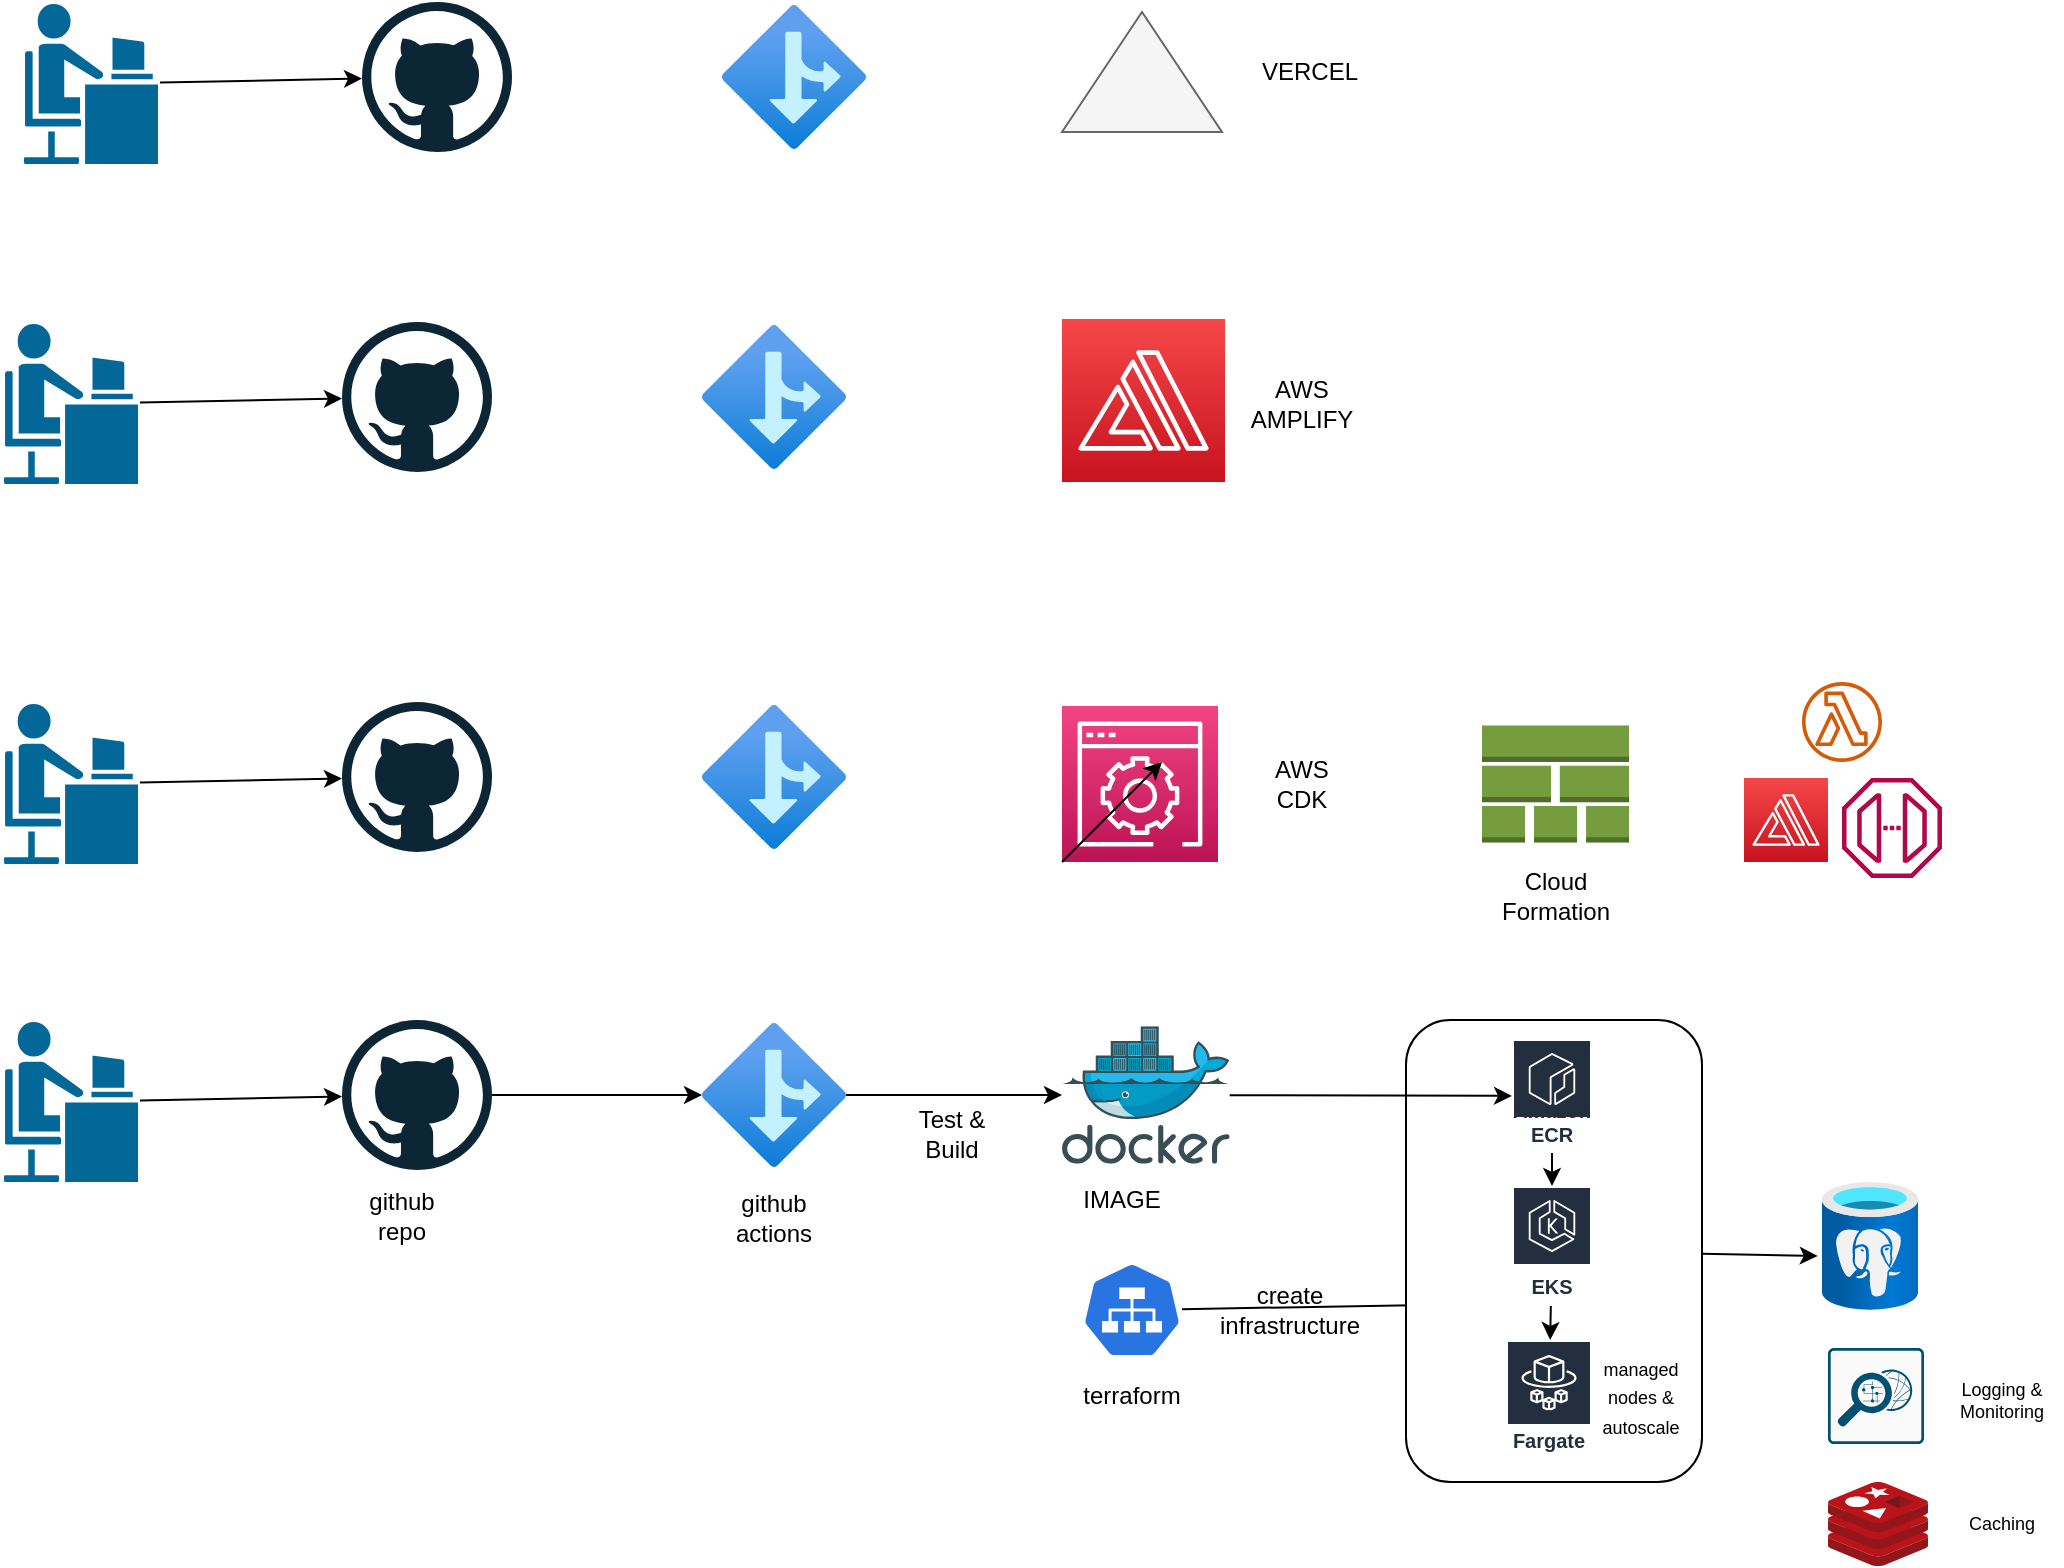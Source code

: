 <mxfile>
    <diagram id="kRhzsgxghHPUorznYXct" name="Page-1">
        <mxGraphModel dx="901" dy="583" grid="1" gridSize="10" guides="1" tooltips="1" connect="1" arrows="1" fold="1" page="1" pageScale="1" pageWidth="1169" pageHeight="1654" math="0" shadow="0">
            <root>
                <mxCell id="0"/>
                <mxCell id="1" parent="0"/>
                <mxCell id="10" value="" style="group" vertex="1" connectable="0" parent="1">
                    <mxGeometry x="80" y="639" width="613.85" height="105" as="geometry"/>
                </mxCell>
                <mxCell id="2" value="" style="shape=mxgraph.cisco.people.androgenous_person;html=1;pointerEvents=1;dashed=0;fillColor=#036897;strokeColor=#ffffff;strokeWidth=2;verticalLabelPosition=bottom;verticalAlign=top;align=center;outlineConnect=0;" vertex="1" parent="10">
                    <mxGeometry width="69" height="82" as="geometry"/>
                </mxCell>
                <mxCell id="43" value="" style="edgeStyle=none;html=1;" edge="1" parent="10" source="5" target="8">
                    <mxGeometry relative="1" as="geometry"/>
                </mxCell>
                <mxCell id="5" value="" style="dashed=0;outlineConnect=0;html=1;align=center;labelPosition=center;verticalLabelPosition=bottom;verticalAlign=top;shape=mxgraph.weblogos.github" vertex="1" parent="10">
                    <mxGeometry x="170" width="75" height="75" as="geometry"/>
                </mxCell>
                <mxCell id="7" value="" style="edgeStyle=none;html=1;" edge="1" parent="10" source="2" target="5">
                    <mxGeometry relative="1" as="geometry">
                        <mxPoint x="63.5" y="37.5" as="targetPoint"/>
                    </mxGeometry>
                </mxCell>
                <mxCell id="44" value="" style="edgeStyle=none;html=1;" edge="1" parent="10" source="8" target="9">
                    <mxGeometry relative="1" as="geometry"/>
                </mxCell>
                <mxCell id="8" value="" style="aspect=fixed;html=1;points=[];align=center;image;fontSize=12;image=img/lib/azure2/general/Branch.svg;" vertex="1" parent="10">
                    <mxGeometry x="350" y="1.5" width="72" height="72" as="geometry"/>
                </mxCell>
                <mxCell id="9" value="" style="sketch=0;aspect=fixed;html=1;points=[];align=center;image;fontSize=12;image=img/lib/mscae/Docker.svg;" vertex="1" parent="10">
                    <mxGeometry x="530" y="3.12" width="83.85" height="68.75" as="geometry"/>
                </mxCell>
                <mxCell id="48" value="Test &amp;amp; Build" style="text;html=1;strokeColor=none;fillColor=none;align=center;verticalAlign=middle;whiteSpace=wrap;rounded=0;" vertex="1" parent="10">
                    <mxGeometry x="445" y="41.87" width="60" height="30" as="geometry"/>
                </mxCell>
                <mxCell id="50" value="IMAGE" style="text;html=1;strokeColor=none;fillColor=none;align=center;verticalAlign=middle;whiteSpace=wrap;rounded=0;" vertex="1" parent="10">
                    <mxGeometry x="530" y="75" width="60" height="30" as="geometry"/>
                </mxCell>
                <mxCell id="11" value="" style="group;movable=1;resizable=1;rotatable=1;deletable=1;editable=1;connectable=1;" vertex="1" connectable="0" parent="1">
                    <mxGeometry x="80" y="290" width="680" height="82" as="geometry"/>
                </mxCell>
                <mxCell id="12" value="" style="shape=mxgraph.cisco.people.androgenous_person;html=1;pointerEvents=1;dashed=0;fillColor=#036897;strokeColor=#ffffff;strokeWidth=2;verticalLabelPosition=bottom;verticalAlign=top;align=center;outlineConnect=0;movable=1;resizable=1;rotatable=1;deletable=1;editable=1;connectable=1;" vertex="1" parent="11">
                    <mxGeometry width="69" height="82" as="geometry"/>
                </mxCell>
                <mxCell id="13" value="" style="dashed=0;outlineConnect=0;html=1;align=center;labelPosition=center;verticalLabelPosition=bottom;verticalAlign=top;shape=mxgraph.weblogos.github;movable=1;resizable=1;rotatable=1;deletable=1;editable=1;connectable=1;" vertex="1" parent="11">
                    <mxGeometry x="170" width="75" height="75" as="geometry"/>
                </mxCell>
                <mxCell id="14" value="" style="edgeStyle=none;html=1;movable=1;resizable=1;rotatable=1;deletable=1;editable=1;connectable=1;" edge="1" parent="11" source="12" target="13">
                    <mxGeometry relative="1" as="geometry">
                        <mxPoint x="63.5" y="37.5" as="targetPoint"/>
                    </mxGeometry>
                </mxCell>
                <mxCell id="15" value="" style="aspect=fixed;html=1;points=[];align=center;image;fontSize=12;image=img/lib/azure2/general/Branch.svg;movable=1;resizable=1;rotatable=1;deletable=1;editable=1;connectable=1;" vertex="1" parent="11">
                    <mxGeometry x="350" y="1.5" width="72" height="72" as="geometry"/>
                </mxCell>
                <mxCell id="26" value="" style="sketch=0;points=[[0,0,0],[0.25,0,0],[0.5,0,0],[0.75,0,0],[1,0,0],[0,1,0],[0.25,1,0],[0.5,1,0],[0.75,1,0],[1,1,0],[0,0.25,0],[0,0.5,0],[0,0.75,0],[1,0.25,0],[1,0.5,0],[1,0.75,0]];outlineConnect=0;fontColor=#232F3E;gradientColor=#F54749;gradientDirection=north;fillColor=#C7131F;strokeColor=#ffffff;dashed=0;verticalLabelPosition=bottom;verticalAlign=top;align=center;html=1;fontSize=12;fontStyle=0;aspect=fixed;shape=mxgraph.aws4.resourceIcon;resIcon=mxgraph.aws4.amplify;" vertex="1" parent="11">
                    <mxGeometry x="530" y="-1.5" width="81.5" height="81.5" as="geometry"/>
                </mxCell>
                <mxCell id="27" value="AWS&lt;br&gt;AMPLIFY" style="text;html=1;strokeColor=none;fillColor=none;align=center;verticalAlign=middle;whiteSpace=wrap;rounded=0;" vertex="1" parent="11">
                    <mxGeometry x="620" y="26" width="60" height="30" as="geometry"/>
                </mxCell>
                <mxCell id="19" value="" style="group;movable=1;resizable=1;rotatable=1;deletable=1;editable=1;connectable=1;" vertex="1" connectable="0" parent="1">
                    <mxGeometry x="90" y="130" width="674" height="82" as="geometry"/>
                </mxCell>
                <mxCell id="20" value="" style="shape=mxgraph.cisco.people.androgenous_person;html=1;pointerEvents=1;dashed=0;fillColor=#036897;strokeColor=#ffffff;strokeWidth=2;verticalLabelPosition=bottom;verticalAlign=top;align=center;outlineConnect=0;movable=1;resizable=1;rotatable=1;deletable=1;editable=1;connectable=1;" vertex="1" parent="19">
                    <mxGeometry width="69" height="82" as="geometry"/>
                </mxCell>
                <mxCell id="21" value="" style="dashed=0;outlineConnect=0;html=1;align=center;labelPosition=center;verticalLabelPosition=bottom;verticalAlign=top;shape=mxgraph.weblogos.github;movable=1;resizable=1;rotatable=1;deletable=1;editable=1;connectable=1;" vertex="1" parent="19">
                    <mxGeometry x="170" width="75" height="75" as="geometry"/>
                </mxCell>
                <mxCell id="22" value="" style="edgeStyle=none;html=1;movable=1;resizable=1;rotatable=1;deletable=1;editable=1;connectable=1;" edge="1" parent="19" source="20" target="21">
                    <mxGeometry relative="1" as="geometry">
                        <mxPoint x="63.5" y="37.5" as="targetPoint"/>
                    </mxGeometry>
                </mxCell>
                <mxCell id="23" value="" style="aspect=fixed;html=1;points=[];align=center;image;fontSize=12;image=img/lib/azure2/general/Branch.svg;movable=1;resizable=1;rotatable=1;deletable=1;editable=1;connectable=1;" vertex="1" parent="19">
                    <mxGeometry x="350" y="1.5" width="72" height="72" as="geometry"/>
                </mxCell>
                <mxCell id="24" value="" style="triangle;whiteSpace=wrap;html=1;rotation=-90;fillColor=#f5f5f5;fontColor=#333333;strokeColor=#666666;" vertex="1" parent="19">
                    <mxGeometry x="530" y="-5" width="60" height="80" as="geometry"/>
                </mxCell>
                <mxCell id="25" value="VERCEL" style="text;html=1;strokeColor=none;fillColor=none;align=center;verticalAlign=middle;whiteSpace=wrap;rounded=0;" vertex="1" parent="19">
                    <mxGeometry x="614" y="20" width="60" height="30" as="geometry"/>
                </mxCell>
                <mxCell id="28" value="" style="group;movable=1;resizable=1;rotatable=1;deletable=1;editable=1;connectable=1;" vertex="1" connectable="0" parent="1">
                    <mxGeometry x="80" y="480" width="680" height="82" as="geometry"/>
                </mxCell>
                <mxCell id="29" value="" style="shape=mxgraph.cisco.people.androgenous_person;html=1;pointerEvents=1;dashed=0;fillColor=#036897;strokeColor=#ffffff;strokeWidth=2;verticalLabelPosition=bottom;verticalAlign=top;align=center;outlineConnect=0;movable=1;resizable=1;rotatable=1;deletable=1;editable=1;connectable=1;" vertex="1" parent="28">
                    <mxGeometry width="69" height="82" as="geometry"/>
                </mxCell>
                <mxCell id="30" value="" style="dashed=0;outlineConnect=0;html=1;align=center;labelPosition=center;verticalLabelPosition=bottom;verticalAlign=top;shape=mxgraph.weblogos.github;movable=1;resizable=1;rotatable=1;deletable=1;editable=1;connectable=1;" vertex="1" parent="28">
                    <mxGeometry x="170" width="75" height="75" as="geometry"/>
                </mxCell>
                <mxCell id="31" value="" style="edgeStyle=none;html=1;movable=1;resizable=1;rotatable=1;deletable=1;editable=1;connectable=1;" edge="1" parent="28" source="29" target="30">
                    <mxGeometry relative="1" as="geometry">
                        <mxPoint x="63.5" y="37.5" as="targetPoint"/>
                    </mxGeometry>
                </mxCell>
                <mxCell id="32" value="" style="aspect=fixed;html=1;points=[];align=center;image;fontSize=12;image=img/lib/azure2/general/Branch.svg;movable=1;resizable=1;rotatable=1;deletable=1;editable=1;connectable=1;" vertex="1" parent="28">
                    <mxGeometry x="350" y="1.5" width="72" height="72" as="geometry"/>
                </mxCell>
                <mxCell id="34" value="AWS&lt;br&gt;CDK" style="text;html=1;strokeColor=none;fillColor=none;align=center;verticalAlign=middle;whiteSpace=wrap;rounded=0;" vertex="1" parent="28">
                    <mxGeometry x="620" y="26" width="60" height="30" as="geometry"/>
                </mxCell>
                <mxCell id="35" value="" style="sketch=0;points=[[0,0,0],[0.25,0,0],[0.5,0,0],[0.75,0,0],[1,0,0],[0,1,0],[0.25,1,0],[0.5,1,0],[0.75,1,0],[1,1,0],[0,0.25,0],[0,0.5,0],[0,0.75,0],[1,0.25,0],[1,0.5,0],[1,0.75,0]];points=[[0,0,0],[0.25,0,0],[0.5,0,0],[0.75,0,0],[1,0,0],[0,1,0],[0.25,1,0],[0.5,1,0],[0.75,1,0],[1,1,0],[0,0.25,0],[0,0.5,0],[0,0.75,0],[1,0.25,0],[1,0.5,0],[1,0.75,0]];outlineConnect=0;fontColor=#232F3E;gradientColor=#F34482;gradientDirection=north;fillColor=#BC1356;strokeColor=#ffffff;dashed=0;verticalLabelPosition=bottom;verticalAlign=top;align=center;html=1;fontSize=12;fontStyle=0;aspect=fixed;shape=mxgraph.aws4.resourceIcon;resIcon=mxgraph.aws4.management_console;" vertex="1" parent="28">
                    <mxGeometry x="530" y="2" width="78" height="78" as="geometry"/>
                </mxCell>
                <mxCell id="36" value="" style="outlineConnect=0;dashed=0;verticalLabelPosition=bottom;verticalAlign=top;align=center;html=1;shape=mxgraph.aws3.stack_aws_cloudformation;fillColor=#759C3E;gradientColor=none;" vertex="1" parent="1">
                    <mxGeometry x="820" y="491.75" width="73.5" height="58.5" as="geometry"/>
                </mxCell>
                <mxCell id="38" value="Cloud&lt;br&gt;Formation" style="text;html=1;strokeColor=none;fillColor=none;align=center;verticalAlign=middle;whiteSpace=wrap;rounded=0;" vertex="1" parent="1">
                    <mxGeometry x="827" y="562" width="60" height="30" as="geometry"/>
                </mxCell>
                <mxCell id="39" value="" style="sketch=0;outlineConnect=0;fontColor=#232F3E;gradientColor=none;fillColor=#D45B07;strokeColor=none;dashed=0;verticalLabelPosition=bottom;verticalAlign=top;align=center;html=1;fontSize=12;fontStyle=0;aspect=fixed;pointerEvents=1;shape=mxgraph.aws4.lambda_function;" vertex="1" parent="1">
                    <mxGeometry x="980" y="470" width="40" height="40" as="geometry"/>
                </mxCell>
                <mxCell id="40" value="" style="sketch=0;points=[[0,0,0],[0.25,0,0],[0.5,0,0],[0.75,0,0],[1,0,0],[0,1,0],[0.25,1,0],[0.5,1,0],[0.75,1,0],[1,1,0],[0,0.25,0],[0,0.5,0],[0,0.75,0],[1,0.25,0],[1,0.5,0],[1,0.75,0]];outlineConnect=0;fontColor=#232F3E;gradientColor=#F54749;gradientDirection=north;fillColor=#C7131F;strokeColor=#ffffff;dashed=0;verticalLabelPosition=bottom;verticalAlign=top;align=center;html=1;fontSize=12;fontStyle=0;aspect=fixed;shape=mxgraph.aws4.resourceIcon;resIcon=mxgraph.aws4.amplify;" vertex="1" parent="1">
                    <mxGeometry x="951" y="518" width="42" height="42" as="geometry"/>
                </mxCell>
                <mxCell id="41" value="" style="sketch=0;outlineConnect=0;fontColor=#232F3E;gradientColor=none;fillColor=#B0084D;strokeColor=none;dashed=0;verticalLabelPosition=bottom;verticalAlign=top;align=center;html=1;fontSize=12;fontStyle=0;aspect=fixed;pointerEvents=1;shape=mxgraph.aws4.endpoint;" vertex="1" parent="1">
                    <mxGeometry x="1000" y="518" width="50" height="50" as="geometry"/>
                </mxCell>
                <mxCell id="42" value="" style="endArrow=classic;html=1;" edge="1" parent="1">
                    <mxGeometry width="50" height="50" relative="1" as="geometry">
                        <mxPoint x="610" y="560" as="sourcePoint"/>
                        <mxPoint x="660" y="510" as="targetPoint"/>
                    </mxGeometry>
                </mxCell>
                <mxCell id="45" value="github repo" style="text;html=1;strokeColor=none;fillColor=none;align=center;verticalAlign=middle;whiteSpace=wrap;rounded=0;" vertex="1" parent="1">
                    <mxGeometry x="250" y="722" width="60" height="30" as="geometry"/>
                </mxCell>
                <mxCell id="46" value="github actions" style="text;html=1;strokeColor=none;fillColor=none;align=center;verticalAlign=middle;whiteSpace=wrap;rounded=0;" vertex="1" parent="1">
                    <mxGeometry x="436" y="723" width="60" height="30" as="geometry"/>
                </mxCell>
                <mxCell id="55" value="" style="edgeStyle=none;html=1;" edge="1" parent="1" source="52">
                    <mxGeometry relative="1" as="geometry">
                        <mxPoint x="880" y="780" as="targetPoint"/>
                    </mxGeometry>
                </mxCell>
                <mxCell id="52" value="" style="sketch=0;html=1;dashed=0;whitespace=wrap;fillColor=#2875E2;strokeColor=#ffffff;points=[[0.005,0.63,0],[0.1,0.2,0],[0.9,0.2,0],[0.5,0,0],[0.995,0.63,0],[0.72,0.99,0],[0.5,1,0],[0.28,0.99,0]];verticalLabelPosition=bottom;align=center;verticalAlign=top;shape=mxgraph.kubernetes.icon;prIcon=svc" vertex="1" parent="1">
                    <mxGeometry x="620" y="760" width="50" height="48" as="geometry"/>
                </mxCell>
                <mxCell id="78" style="edgeStyle=none;html=1;fontSize=9;entryX=-0.044;entryY=0.578;entryDx=0;entryDy=0;entryPerimeter=0;" edge="1" parent="1" source="54" target="79">
                    <mxGeometry relative="1" as="geometry">
                        <mxPoint x="985.5" y="755.1" as="targetPoint"/>
                    </mxGeometry>
                </mxCell>
                <mxCell id="54" value="" style="rounded=1;whiteSpace=wrap;html=1;" vertex="1" parent="1">
                    <mxGeometry x="782" y="639" width="148" height="231" as="geometry"/>
                </mxCell>
                <mxCell id="68" style="edgeStyle=none;html=1;" edge="1" parent="1" source="57" target="63">
                    <mxGeometry relative="1" as="geometry"/>
                </mxCell>
                <mxCell id="57" value="Amazon ECR" style="sketch=0;outlineConnect=0;fontColor=#232F3E;gradientColor=none;strokeColor=#ffffff;fillColor=#232F3E;dashed=0;verticalLabelPosition=middle;verticalAlign=bottom;align=center;html=1;whiteSpace=wrap;fontSize=10;fontStyle=1;spacing=3;shape=mxgraph.aws4.productIcon;prIcon=mxgraph.aws4.ecr;container=1;" vertex="1" parent="1">
                    <mxGeometry x="835" y="648.5" width="40" height="57" as="geometry"/>
                </mxCell>
                <mxCell id="59" style="edgeStyle=none;html=1;" edge="1" parent="1" source="9" target="57">
                    <mxGeometry relative="1" as="geometry"/>
                </mxCell>
                <mxCell id="60" value="terraform" style="text;html=1;strokeColor=none;fillColor=none;align=center;verticalAlign=middle;whiteSpace=wrap;rounded=0;" vertex="1" parent="1">
                    <mxGeometry x="615" y="812" width="60" height="30" as="geometry"/>
                </mxCell>
                <mxCell id="61" value="create infrastructure" style="text;html=1;strokeColor=none;fillColor=none;align=center;verticalAlign=middle;whiteSpace=wrap;rounded=0;" vertex="1" parent="1">
                    <mxGeometry x="693.85" y="769" width="60" height="30" as="geometry"/>
                </mxCell>
                <mxCell id="70" style="edgeStyle=none;html=1;" edge="1" parent="1" source="63" target="69">
                    <mxGeometry relative="1" as="geometry"/>
                </mxCell>
                <mxCell id="63" value="EKS" style="sketch=0;outlineConnect=0;fontColor=#232F3E;gradientColor=none;strokeColor=#ffffff;fillColor=#232F3E;dashed=0;verticalLabelPosition=middle;verticalAlign=bottom;align=center;html=1;whiteSpace=wrap;fontSize=10;fontStyle=1;spacing=3;shape=mxgraph.aws4.productIcon;prIcon=mxgraph.aws4.eks;container=1;" vertex="1" parent="1">
                    <mxGeometry x="835" y="722" width="40" height="60" as="geometry"/>
                </mxCell>
                <mxCell id="69" value="AWS Fargate" style="sketch=0;outlineConnect=0;fontColor=#232F3E;gradientColor=none;strokeColor=#ffffff;fillColor=#232F3E;dashed=0;verticalLabelPosition=middle;verticalAlign=bottom;align=center;html=1;whiteSpace=wrap;fontSize=10;fontStyle=1;spacing=3;shape=mxgraph.aws4.productIcon;prIcon=mxgraph.aws4.fargate;container=1;" vertex="1" parent="1">
                    <mxGeometry x="832" y="799" width="43" height="60" as="geometry"/>
                </mxCell>
                <mxCell id="76" value="&lt;font style=&quot;font-size: 9px;&quot;&gt;managed nodes &amp;amp; autoscale&lt;/font&gt;" style="text;html=1;strokeColor=none;fillColor=none;align=center;verticalAlign=middle;whiteSpace=wrap;rounded=0;" vertex="1" parent="1">
                    <mxGeometry x="887" y="818" width="25" height="18" as="geometry"/>
                </mxCell>
                <mxCell id="79" value="" style="aspect=fixed;html=1;points=[];align=center;image;fontSize=12;image=img/lib/azure2/databases/Azure_Database_PostgreSQL_Server.svg;" vertex="1" parent="1">
                    <mxGeometry x="990" y="720" width="48" height="64" as="geometry"/>
                </mxCell>
                <mxCell id="81" value="Logging &amp;amp; Monitoring" style="text;html=1;strokeColor=none;fillColor=none;align=center;verticalAlign=middle;whiteSpace=wrap;rounded=0;fontSize=9;" vertex="1" parent="1">
                    <mxGeometry x="1050" y="814" width="60" height="30" as="geometry"/>
                </mxCell>
                <mxCell id="82" value="" style="sketch=0;points=[[0.015,0.015,0],[0.985,0.015,0],[0.985,0.985,0],[0.015,0.985,0],[0.25,0,0],[0.5,0,0],[0.75,0,0],[1,0.25,0],[1,0.5,0],[1,0.75,0],[0.75,1,0],[0.5,1,0],[0.25,1,0],[0,0.75,0],[0,0.5,0],[0,0.25,0]];verticalLabelPosition=bottom;html=1;verticalAlign=top;aspect=fixed;align=center;pointerEvents=1;shape=mxgraph.cisco19.rect;prIcon=monitoring;fillColor=#FAFAFA;strokeColor=#005073;fontSize=9;" vertex="1" parent="1">
                    <mxGeometry x="993" y="803" width="48" height="48" as="geometry"/>
                </mxCell>
                <mxCell id="83" value="" style="sketch=0;aspect=fixed;html=1;points=[];align=center;image;fontSize=12;image=img/lib/mscae/Cache_Redis_Product.svg;" vertex="1" parent="1">
                    <mxGeometry x="993" y="870" width="50" height="42" as="geometry"/>
                </mxCell>
                <mxCell id="84" value="Caching&lt;br&gt;" style="text;html=1;strokeColor=none;fillColor=none;align=center;verticalAlign=middle;whiteSpace=wrap;rounded=0;fontSize=9;" vertex="1" parent="1">
                    <mxGeometry x="1050" y="876" width="60" height="30" as="geometry"/>
                </mxCell>
            </root>
        </mxGraphModel>
    </diagram>
</mxfile>